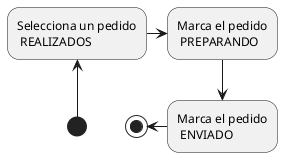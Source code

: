 @startuml

(*) -up-> "Selecciona un pedido\n REALIZADOS"
-right-> "Marca el pedido\n PREPARANDO"
--> "Marca el pedido\n ENVIADO"
-left-> (*)

@enduml

